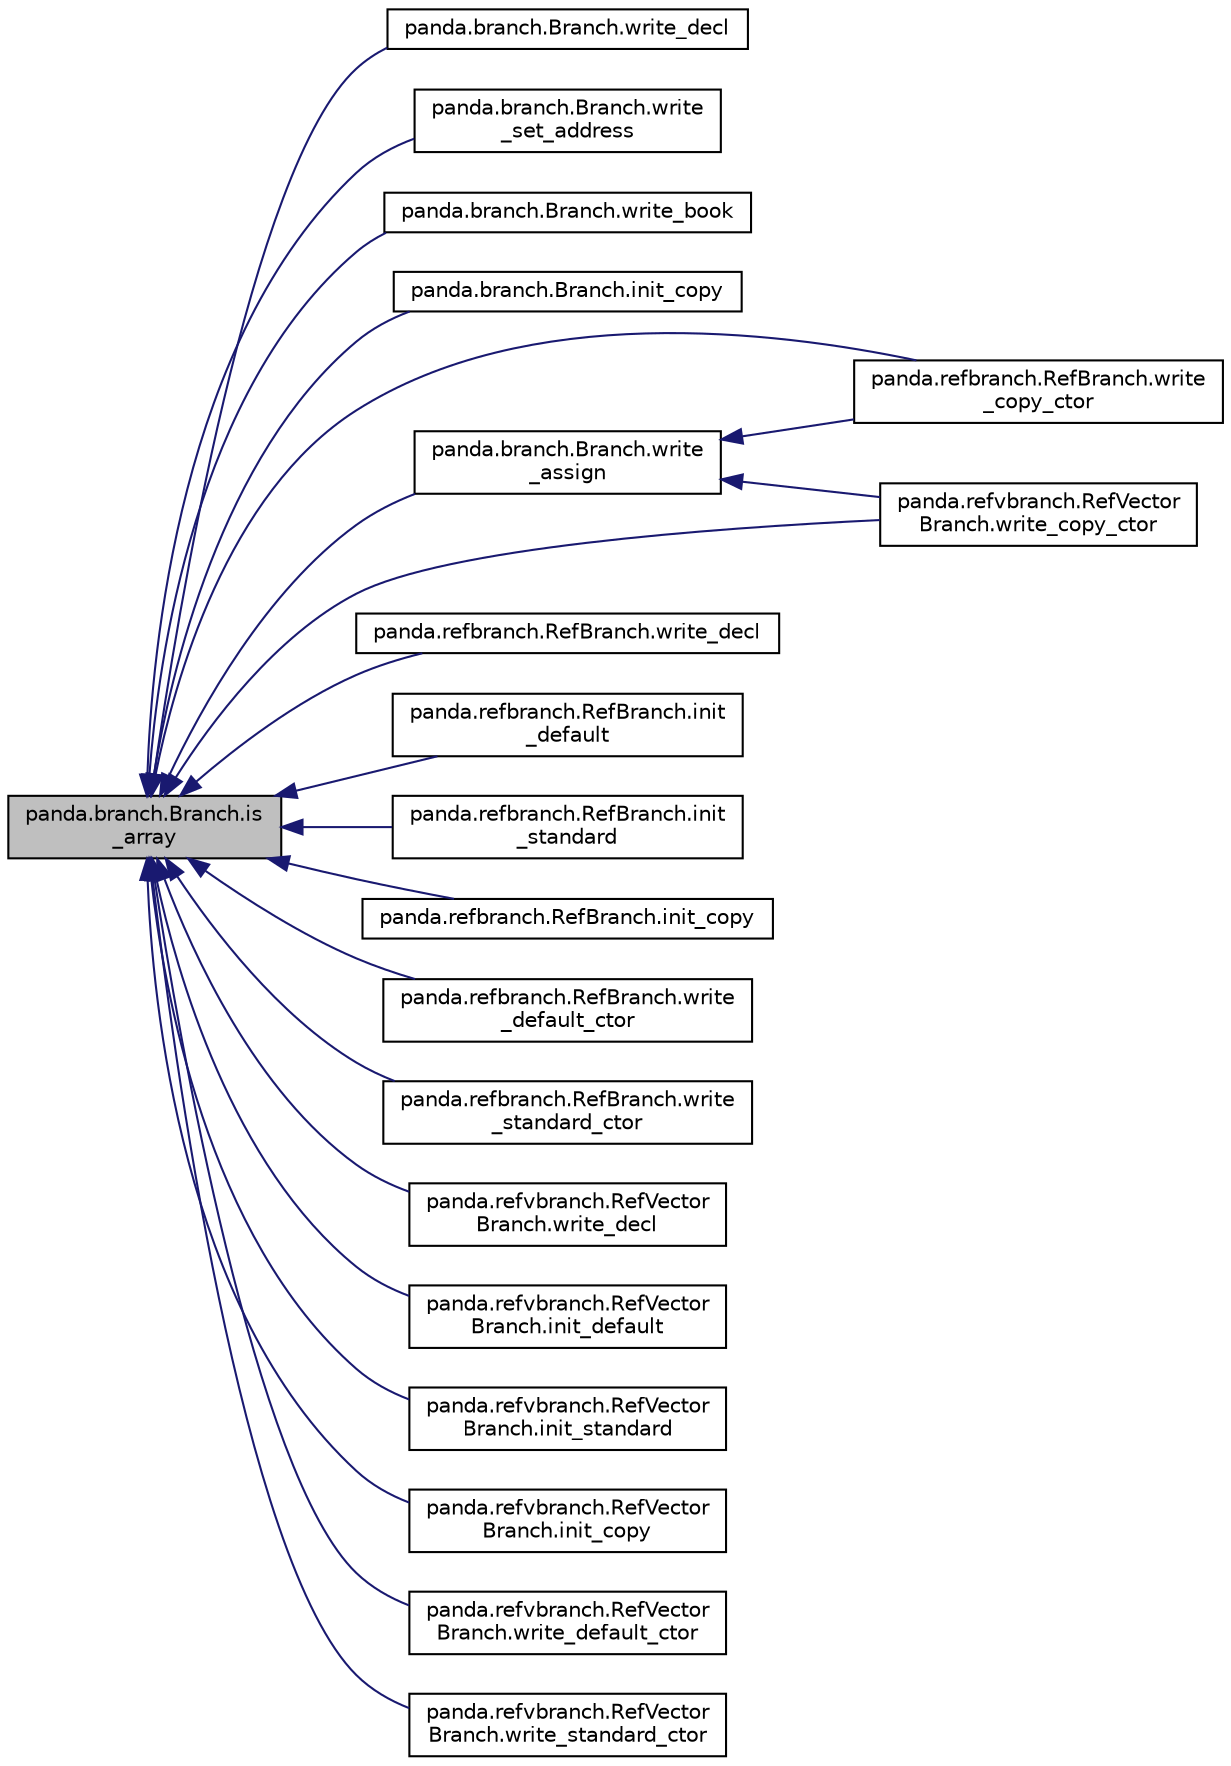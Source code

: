 digraph "panda.branch.Branch.is_array"
{
 // INTERACTIVE_SVG=YES
  edge [fontname="Helvetica",fontsize="10",labelfontname="Helvetica",labelfontsize="10"];
  node [fontname="Helvetica",fontsize="10",shape=record];
  rankdir="LR";
  Node1 [label="panda.branch.Branch.is\l_array",height=0.2,width=0.4,color="black", fillcolor="grey75", style="filled" fontcolor="black"];
  Node1 -> Node2 [dir="back",color="midnightblue",fontsize="10",style="solid"];
  Node2 [label="panda.branch.Branch.write_decl",height=0.2,width=0.4,color="black", fillcolor="white", style="filled",URL="$classpanda_1_1branch_1_1Branch.html#a11ce0de77040f41593ece6dce3137489"];
  Node1 -> Node3 [dir="back",color="midnightblue",fontsize="10",style="solid"];
  Node3 [label="panda.branch.Branch.write\l_set_address",height=0.2,width=0.4,color="black", fillcolor="white", style="filled",URL="$classpanda_1_1branch_1_1Branch.html#a7c6a68a476970534c23c265a0b56fa56"];
  Node1 -> Node4 [dir="back",color="midnightblue",fontsize="10",style="solid"];
  Node4 [label="panda.branch.Branch.write_book",height=0.2,width=0.4,color="black", fillcolor="white", style="filled",URL="$classpanda_1_1branch_1_1Branch.html#acd04edc5835a827e5aec0ffa1b15b6d0"];
  Node1 -> Node5 [dir="back",color="midnightblue",fontsize="10",style="solid"];
  Node5 [label="panda.branch.Branch.init_copy",height=0.2,width=0.4,color="black", fillcolor="white", style="filled",URL="$classpanda_1_1branch_1_1Branch.html#a27249566fe1cd5b1e05366243a6d7de3"];
  Node1 -> Node6 [dir="back",color="midnightblue",fontsize="10",style="solid"];
  Node6 [label="panda.branch.Branch.write\l_assign",height=0.2,width=0.4,color="black", fillcolor="white", style="filled",URL="$classpanda_1_1branch_1_1Branch.html#a9dd12cb55cc7f97e717290693e7fb371"];
  Node6 -> Node7 [dir="back",color="midnightblue",fontsize="10",style="solid"];
  Node7 [label="panda.refbranch.RefBranch.write\l_copy_ctor",height=0.2,width=0.4,color="black", fillcolor="white", style="filled",URL="$classpanda_1_1refbranch_1_1RefBranch.html#aab6abb2a47955638050a1e0f2798f5f6"];
  Node6 -> Node8 [dir="back",color="midnightblue",fontsize="10",style="solid"];
  Node8 [label="panda.refvbranch.RefVector\lBranch.write_copy_ctor",height=0.2,width=0.4,color="black", fillcolor="white", style="filled",URL="$classpanda_1_1refvbranch_1_1RefVectorBranch.html#a4a579a4942e4357945946c354ff21b45"];
  Node1 -> Node9 [dir="back",color="midnightblue",fontsize="10",style="solid"];
  Node9 [label="panda.refbranch.RefBranch.write_decl",height=0.2,width=0.4,color="black", fillcolor="white", style="filled",URL="$classpanda_1_1refbranch_1_1RefBranch.html#a3287a514343dbae3d50e9578e7c6bb5e"];
  Node1 -> Node10 [dir="back",color="midnightblue",fontsize="10",style="solid"];
  Node10 [label="panda.refbranch.RefBranch.init\l_default",height=0.2,width=0.4,color="black", fillcolor="white", style="filled",URL="$classpanda_1_1refbranch_1_1RefBranch.html#a4edcbb0da3190709f84b750e66ca5e88"];
  Node1 -> Node11 [dir="back",color="midnightblue",fontsize="10",style="solid"];
  Node11 [label="panda.refbranch.RefBranch.init\l_standard",height=0.2,width=0.4,color="black", fillcolor="white", style="filled",URL="$classpanda_1_1refbranch_1_1RefBranch.html#ace72ad601d85c1c58ab249cafb3bd640"];
  Node1 -> Node12 [dir="back",color="midnightblue",fontsize="10",style="solid"];
  Node12 [label="panda.refbranch.RefBranch.init_copy",height=0.2,width=0.4,color="black", fillcolor="white", style="filled",URL="$classpanda_1_1refbranch_1_1RefBranch.html#a72e8747ec09cb749e8dac7ad3bfd2243"];
  Node1 -> Node13 [dir="back",color="midnightblue",fontsize="10",style="solid"];
  Node13 [label="panda.refbranch.RefBranch.write\l_default_ctor",height=0.2,width=0.4,color="black", fillcolor="white", style="filled",URL="$classpanda_1_1refbranch_1_1RefBranch.html#a6ffa2957a631301713d3a09a7c342d19"];
  Node1 -> Node14 [dir="back",color="midnightblue",fontsize="10",style="solid"];
  Node14 [label="panda.refbranch.RefBranch.write\l_standard_ctor",height=0.2,width=0.4,color="black", fillcolor="white", style="filled",URL="$classpanda_1_1refbranch_1_1RefBranch.html#ad061e9eb8e6ed82ccacfbd5359a41ba5"];
  Node1 -> Node7 [dir="back",color="midnightblue",fontsize="10",style="solid"];
  Node1 -> Node15 [dir="back",color="midnightblue",fontsize="10",style="solid"];
  Node15 [label="panda.refvbranch.RefVector\lBranch.write_decl",height=0.2,width=0.4,color="black", fillcolor="white", style="filled",URL="$classpanda_1_1refvbranch_1_1RefVectorBranch.html#a1ee9513bd0963fdfab24f8e0520ca07a"];
  Node1 -> Node16 [dir="back",color="midnightblue",fontsize="10",style="solid"];
  Node16 [label="panda.refvbranch.RefVector\lBranch.init_default",height=0.2,width=0.4,color="black", fillcolor="white", style="filled",URL="$classpanda_1_1refvbranch_1_1RefVectorBranch.html#a38cc93cb3d19d614c3ba2af7c8f6d11b"];
  Node1 -> Node17 [dir="back",color="midnightblue",fontsize="10",style="solid"];
  Node17 [label="panda.refvbranch.RefVector\lBranch.init_standard",height=0.2,width=0.4,color="black", fillcolor="white", style="filled",URL="$classpanda_1_1refvbranch_1_1RefVectorBranch.html#a44f049ff3e4c2cb5b2f5bb8cbd813e39"];
  Node1 -> Node18 [dir="back",color="midnightblue",fontsize="10",style="solid"];
  Node18 [label="panda.refvbranch.RefVector\lBranch.init_copy",height=0.2,width=0.4,color="black", fillcolor="white", style="filled",URL="$classpanda_1_1refvbranch_1_1RefVectorBranch.html#abe8cf3a90e89c7f1e32a2c3e14dffb56"];
  Node1 -> Node19 [dir="back",color="midnightblue",fontsize="10",style="solid"];
  Node19 [label="panda.refvbranch.RefVector\lBranch.write_default_ctor",height=0.2,width=0.4,color="black", fillcolor="white", style="filled",URL="$classpanda_1_1refvbranch_1_1RefVectorBranch.html#a5d343d755a1486484bbb164fbdf9ac4c"];
  Node1 -> Node20 [dir="back",color="midnightblue",fontsize="10",style="solid"];
  Node20 [label="panda.refvbranch.RefVector\lBranch.write_standard_ctor",height=0.2,width=0.4,color="black", fillcolor="white", style="filled",URL="$classpanda_1_1refvbranch_1_1RefVectorBranch.html#a762962588e6b21736201ba01b0c9434f"];
  Node1 -> Node8 [dir="back",color="midnightblue",fontsize="10",style="solid"];
}
